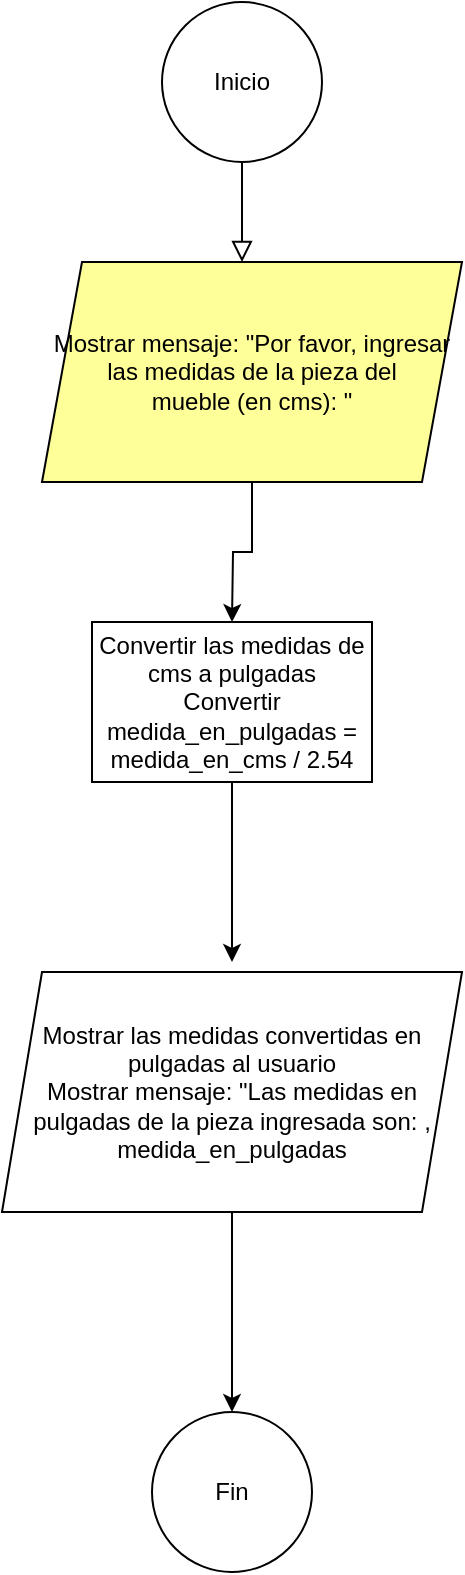 <mxfile version="24.7.12">
  <diagram id="C5RBs43oDa-KdzZeNtuy" name="Page-1">
    <mxGraphModel dx="880" dy="434" grid="1" gridSize="10" guides="1" tooltips="1" connect="1" arrows="1" fold="1" page="1" pageScale="1" pageWidth="827" pageHeight="1169" math="0" shadow="0">
      <root>
        <mxCell id="WIyWlLk6GJQsqaUBKTNV-0" />
        <mxCell id="WIyWlLk6GJQsqaUBKTNV-1" parent="WIyWlLk6GJQsqaUBKTNV-0" />
        <mxCell id="WIyWlLk6GJQsqaUBKTNV-2" value="" style="rounded=0;html=1;jettySize=auto;orthogonalLoop=1;fontSize=11;endArrow=block;endFill=0;endSize=8;strokeWidth=1;shadow=0;labelBackgroundColor=none;edgeStyle=orthogonalEdgeStyle;" parent="WIyWlLk6GJQsqaUBKTNV-1" edge="1">
          <mxGeometry relative="1" as="geometry">
            <mxPoint x="220" y="120" as="sourcePoint" />
            <mxPoint x="220" y="170" as="targetPoint" />
          </mxGeometry>
        </mxCell>
        <mxCell id="tVGEAQDPzkjPkeP2s8TR-1" value="Inicio" style="ellipse;whiteSpace=wrap;html=1;aspect=fixed;" vertex="1" parent="WIyWlLk6GJQsqaUBKTNV-1">
          <mxGeometry x="180" y="40" width="80" height="80" as="geometry" />
        </mxCell>
        <mxCell id="tVGEAQDPzkjPkeP2s8TR-4" value="" style="edgeStyle=orthogonalEdgeStyle;rounded=0;orthogonalLoop=1;jettySize=auto;html=1;" edge="1" parent="WIyWlLk6GJQsqaUBKTNV-1" source="tVGEAQDPzkjPkeP2s8TR-2">
          <mxGeometry relative="1" as="geometry">
            <mxPoint x="215" y="350" as="targetPoint" />
          </mxGeometry>
        </mxCell>
        <mxCell id="tVGEAQDPzkjPkeP2s8TR-2" value="&lt;div&gt;Mostrar mensaje: &quot;Por favor, ingresar las medidas de la pieza del&lt;/div&gt;&lt;div&gt;mueble (en cms): &quot;&lt;/div&gt;" style="shape=parallelogram;perimeter=parallelogramPerimeter;whiteSpace=wrap;html=1;fixedSize=1;fillColor=#FFFF99;" vertex="1" parent="WIyWlLk6GJQsqaUBKTNV-1">
          <mxGeometry x="120" y="170" width="210" height="110" as="geometry" />
        </mxCell>
        <mxCell id="tVGEAQDPzkjPkeP2s8TR-7" value="" style="edgeStyle=orthogonalEdgeStyle;rounded=0;orthogonalLoop=1;jettySize=auto;html=1;" edge="1" parent="WIyWlLk6GJQsqaUBKTNV-1" source="tVGEAQDPzkjPkeP2s8TR-5">
          <mxGeometry relative="1" as="geometry">
            <mxPoint x="215" y="520" as="targetPoint" />
          </mxGeometry>
        </mxCell>
        <mxCell id="tVGEAQDPzkjPkeP2s8TR-5" value="&lt;div&gt;Convertir las medidas de cms a pulgadas&lt;/div&gt;&lt;div&gt;Convertir medida_en_pulgadas = medida_en_cms / 2.54&lt;/div&gt;" style="rounded=0;whiteSpace=wrap;html=1;" vertex="1" parent="WIyWlLk6GJQsqaUBKTNV-1">
          <mxGeometry x="145" y="350" width="140" height="80" as="geometry" />
        </mxCell>
        <mxCell id="tVGEAQDPzkjPkeP2s8TR-10" value="" style="edgeStyle=orthogonalEdgeStyle;rounded=0;orthogonalLoop=1;jettySize=auto;html=1;" edge="1" parent="WIyWlLk6GJQsqaUBKTNV-1" source="tVGEAQDPzkjPkeP2s8TR-8" target="tVGEAQDPzkjPkeP2s8TR-9">
          <mxGeometry relative="1" as="geometry" />
        </mxCell>
        <mxCell id="tVGEAQDPzkjPkeP2s8TR-8" value="&lt;div&gt;&lt;div&gt;Mostrar las medidas convertidas en pulgadas al usuario&lt;/div&gt;&lt;div&gt;Mostrar mensaje: &quot;Las medidas en pulgadas de la pieza ingresada son: , medida_en_pulgadas&lt;/div&gt;&lt;/div&gt;" style="shape=parallelogram;perimeter=parallelogramPerimeter;whiteSpace=wrap;html=1;fixedSize=1;" vertex="1" parent="WIyWlLk6GJQsqaUBKTNV-1">
          <mxGeometry x="100" y="525" width="230" height="120" as="geometry" />
        </mxCell>
        <mxCell id="tVGEAQDPzkjPkeP2s8TR-9" value="Fin" style="ellipse;whiteSpace=wrap;html=1;" vertex="1" parent="WIyWlLk6GJQsqaUBKTNV-1">
          <mxGeometry x="175" y="745" width="80" height="80" as="geometry" />
        </mxCell>
      </root>
    </mxGraphModel>
  </diagram>
</mxfile>
